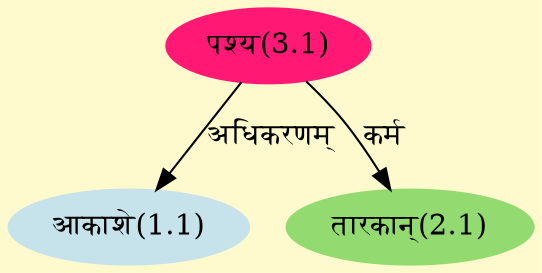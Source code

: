 digraph G{
rankdir=BT;
 compound=true;
 bgcolor="lemonchiffon1";
Node1_1 [style=filled, color="#C6E2EB" label = "आकाशे(1.1)"]
Node3_1 [style=filled, color="#FF1975" label = "पश्य(3.1)"]
Node2_1 [style=filled, color="#93DB70" label = "तारकान्(2.1)"]
/* Start of Relations section */

Node1_1 -> Node3_1 [  label="अधिकरणम्"  dir="back" ]
Node2_1 -> Node3_1 [  label="कर्म"  dir="back" ]
}
